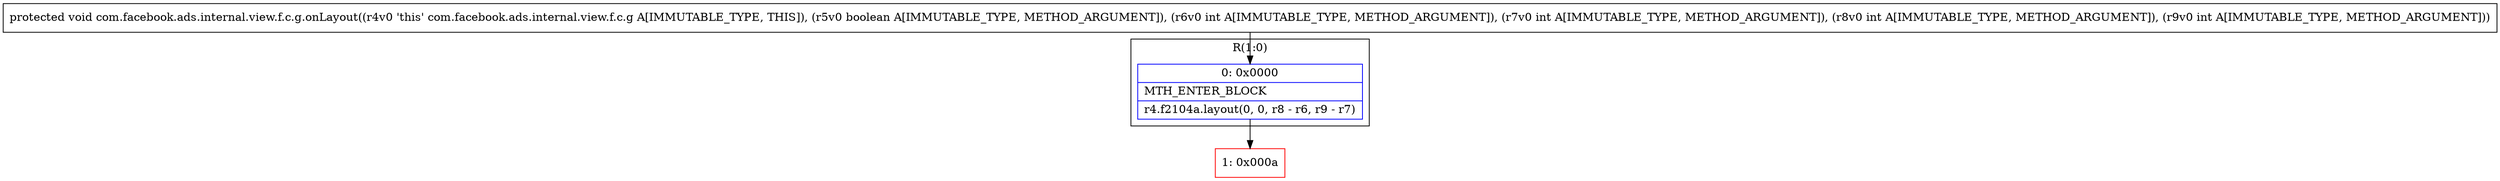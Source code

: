 digraph "CFG forcom.facebook.ads.internal.view.f.c.g.onLayout(ZIIII)V" {
subgraph cluster_Region_689481417 {
label = "R(1:0)";
node [shape=record,color=blue];
Node_0 [shape=record,label="{0\:\ 0x0000|MTH_ENTER_BLOCK\l|r4.f2104a.layout(0, 0, r8 \- r6, r9 \- r7)\l}"];
}
Node_1 [shape=record,color=red,label="{1\:\ 0x000a}"];
MethodNode[shape=record,label="{protected void com.facebook.ads.internal.view.f.c.g.onLayout((r4v0 'this' com.facebook.ads.internal.view.f.c.g A[IMMUTABLE_TYPE, THIS]), (r5v0 boolean A[IMMUTABLE_TYPE, METHOD_ARGUMENT]), (r6v0 int A[IMMUTABLE_TYPE, METHOD_ARGUMENT]), (r7v0 int A[IMMUTABLE_TYPE, METHOD_ARGUMENT]), (r8v0 int A[IMMUTABLE_TYPE, METHOD_ARGUMENT]), (r9v0 int A[IMMUTABLE_TYPE, METHOD_ARGUMENT])) }"];
MethodNode -> Node_0;
Node_0 -> Node_1;
}

